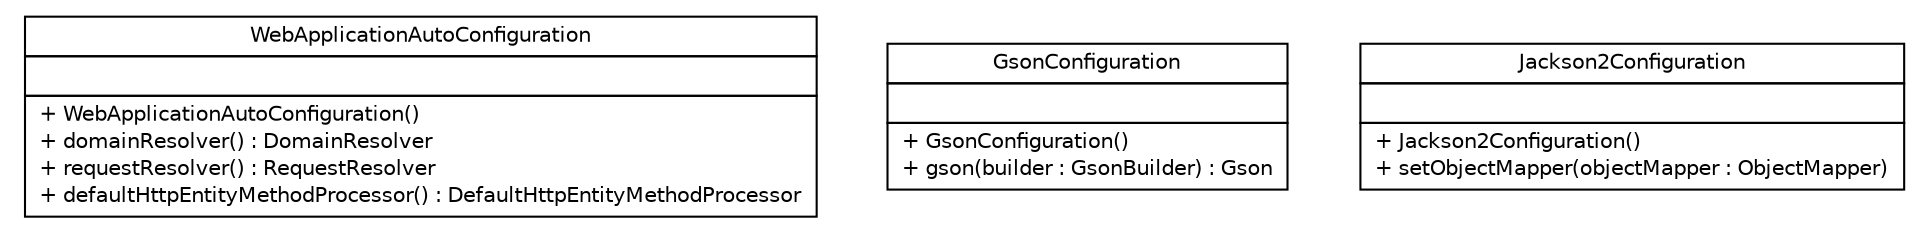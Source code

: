 #!/usr/local/bin/dot
#
# Class diagram 
# Generated by UMLGraph version R5_6-24-gf6e263 (http://www.umlgraph.org/)
#

digraph G {
	edge [fontname="Helvetica",fontsize=10,labelfontname="Helvetica",labelfontsize=10];
	node [fontname="Helvetica",fontsize=10,shape=plaintext];
	nodesep=0.25;
	ranksep=0.5;
	// com.yirendai.oss.lib.webmvc.starter.WebApplicationAutoConfiguration
	c99 [label=<<table title="com.yirendai.oss.lib.webmvc.starter.WebApplicationAutoConfiguration" border="0" cellborder="1" cellspacing="0" cellpadding="2" port="p" href="./WebApplicationAutoConfiguration.html">
		<tr><td><table border="0" cellspacing="0" cellpadding="1">
<tr><td align="center" balign="center"> WebApplicationAutoConfiguration </td></tr>
		</table></td></tr>
		<tr><td><table border="0" cellspacing="0" cellpadding="1">
<tr><td align="left" balign="left">  </td></tr>
		</table></td></tr>
		<tr><td><table border="0" cellspacing="0" cellpadding="1">
<tr><td align="left" balign="left"> + WebApplicationAutoConfiguration() </td></tr>
<tr><td align="left" balign="left"> + domainResolver() : DomainResolver </td></tr>
<tr><td align="left" balign="left"> + requestResolver() : RequestResolver </td></tr>
<tr><td align="left" balign="left"> + defaultHttpEntityMethodProcessor() : DefaultHttpEntityMethodProcessor </td></tr>
		</table></td></tr>
		</table>>, URL="./WebApplicationAutoConfiguration.html", fontname="Helvetica", fontcolor="black", fontsize=10.0];
	// com.yirendai.oss.lib.webmvc.starter.GsonConfiguration
	c100 [label=<<table title="com.yirendai.oss.lib.webmvc.starter.GsonConfiguration" border="0" cellborder="1" cellspacing="0" cellpadding="2" port="p" href="./GsonConfiguration.html">
		<tr><td><table border="0" cellspacing="0" cellpadding="1">
<tr><td align="center" balign="center"> GsonConfiguration </td></tr>
		</table></td></tr>
		<tr><td><table border="0" cellspacing="0" cellpadding="1">
<tr><td align="left" balign="left">  </td></tr>
		</table></td></tr>
		<tr><td><table border="0" cellspacing="0" cellpadding="1">
<tr><td align="left" balign="left"> + GsonConfiguration() </td></tr>
<tr><td align="left" balign="left"> + gson(builder : GsonBuilder) : Gson </td></tr>
		</table></td></tr>
		</table>>, URL="./GsonConfiguration.html", fontname="Helvetica", fontcolor="black", fontsize=10.0];
	// com.yirendai.oss.lib.webmvc.starter.Jackson2Configuration
	c101 [label=<<table title="com.yirendai.oss.lib.webmvc.starter.Jackson2Configuration" border="0" cellborder="1" cellspacing="0" cellpadding="2" port="p" href="./Jackson2Configuration.html">
		<tr><td><table border="0" cellspacing="0" cellpadding="1">
<tr><td align="center" balign="center"> Jackson2Configuration </td></tr>
		</table></td></tr>
		<tr><td><table border="0" cellspacing="0" cellpadding="1">
<tr><td align="left" balign="left">  </td></tr>
		</table></td></tr>
		<tr><td><table border="0" cellspacing="0" cellpadding="1">
<tr><td align="left" balign="left"> + Jackson2Configuration() </td></tr>
<tr><td align="left" balign="left"> + setObjectMapper(objectMapper : ObjectMapper) </td></tr>
		</table></td></tr>
		</table>>, URL="./Jackson2Configuration.html", fontname="Helvetica", fontcolor="black", fontsize=10.0];
}

